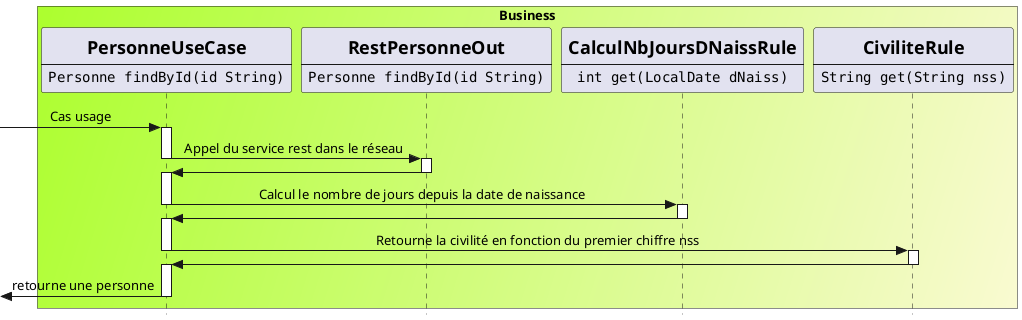 @startuml
skinparam style strictuml
skinparam sequenceMessageAlign center

box "Business" #GreenYellow/LightGoldenRodYellow
participant PersonneUseCase [
    =PersonneUseCase
    ----
    ""Personne findById(id String)""
]
participant RestPersonneOut [
    =RestPersonneOut
    ----
    ""Personne findById(id String)""
]
participant CalculNbJoursDNaissRule [
    =CalculNbJoursDNaissRule
    ----
    ""int get(LocalDate dNaiss)""
]
participant CiviliteRule [
    =CiviliteRule
    ----
    ""String get(String nss)""
]
end box

[-> PersonneUseCase ++ : Cas usage
PersonneUseCase -> RestPersonneOut --++: Appel du service rest dans le réseau
RestPersonneOut -> PersonneUseCase --++:
PersonneUseCase -> CalculNbJoursDNaissRule --++: Calcul le nombre de jours depuis la date de naissance
CalculNbJoursDNaissRule -> PersonneUseCase --++
PersonneUseCase -> CiviliteRule --++: Retourne la civilité en fonction du premier chiffre nss
CiviliteRule -> PersonneUseCase --++
[<- PersonneUseCase -- : retourne une personne
@enduml
